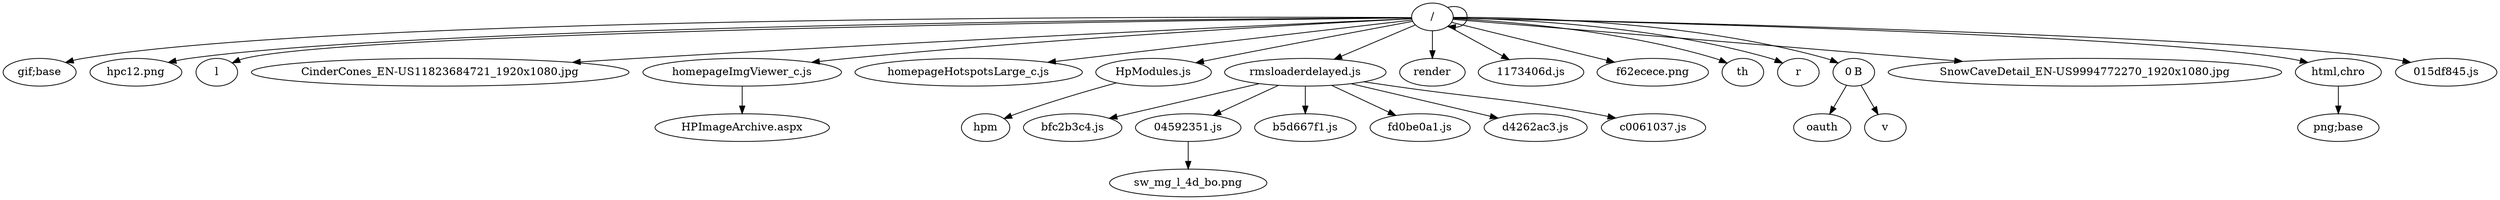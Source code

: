 strict digraph G {
ratio=compress;
concentrate=true;
"/" -> "/";
"/" -> "gif;base";
"/" -> "hpc12.png";
"/" -> "l";
"/" -> "CinderCones_EN-US11823684721_1920x1080.jpg";
"/" -> "homepageImgViewer_c.js";
"/" -> "homepageHotspotsLarge_c.js";
"/" -> "HpModules.js";
"homepageImgViewer_c.js" -> "HPImageArchive.aspx";
"HpModules.js" -> "hpm";
"/" -> "rmsloaderdelayed.js";
"rmsloaderdelayed.js" -> "bfc2b3c4.js";
"/" -> "render";
"rmsloaderdelayed.js" -> "04592351.js";
"rmsloaderdelayed.js" -> "b5d667f1.js";
"rmsloaderdelayed.js" -> "fd0be0a1.js";
"rmsloaderdelayed.js" -> "d4262ac3.js";
"rmsloaderdelayed.js" -> "c0061037.js";
"/" -> "1173406d.js";
"/" -> "f62ecece.png";
"/" -> "th";
"/" -> "th";
"/" -> "th";
"/" -> "th";
"/" -> "th";
"/" -> "th";
"/" -> "r";
"/" -> "th";
"/" -> "th";
"/" -> "th";
"/" -> "th";
"/" -> "th";
"/" -> "th";
"/" -> "th";
"/" -> "th";
"/" -> "th";
"/" -> "th";
"/" -> "th";
"/" -> "th";
"/" -> "th";
"04592351.js" -> "sw_mg_l_4d_bo.png";
"/" -> "th";
"/" -> "th";
"/" -> "th";
"0 B" -> "oauth";
"0 B" -> "v";
"/" -> "th";
"/" -> "th";
"/" -> "th";
"/" -> "SnowCaveDetail_EN-US9994772270_1920x1080.jpg";
"/" -> "l";
"html,chro" -> "png;base";
"/" -> "015df845.js";
"/" -> "html,chro";
"/" -> "0 B";
}
